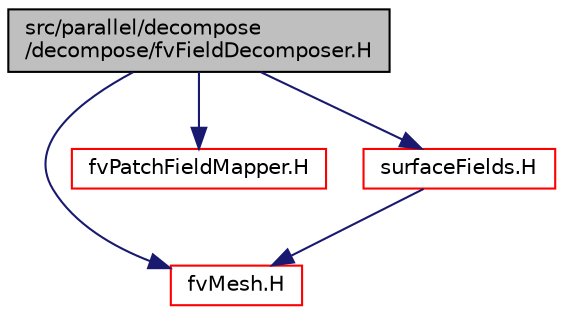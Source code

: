 digraph "src/parallel/decompose/decompose/fvFieldDecomposer.H"
{
  bgcolor="transparent";
  edge [fontname="Helvetica",fontsize="10",labelfontname="Helvetica",labelfontsize="10"];
  node [fontname="Helvetica",fontsize="10",shape=record];
  Node1 [label="src/parallel/decompose\l/decompose/fvFieldDecomposer.H",height=0.2,width=0.4,color="black", fillcolor="grey75", style="filled", fontcolor="black"];
  Node1 -> Node2 [color="midnightblue",fontsize="10",style="solid",fontname="Helvetica"];
  Node2 [label="fvMesh.H",height=0.2,width=0.4,color="red",URL="$a05900.html"];
  Node1 -> Node3 [color="midnightblue",fontsize="10",style="solid",fontname="Helvetica"];
  Node3 [label="fvPatchFieldMapper.H",height=0.2,width=0.4,color="red",URL="$a05544.html"];
  Node1 -> Node4 [color="midnightblue",fontsize="10",style="solid",fontname="Helvetica"];
  Node4 [label="surfaceFields.H",height=0.2,width=0.4,color="red",URL="$a05633.html",tooltip="Foam::surfaceFields. "];
  Node4 -> Node2 [color="midnightblue",fontsize="10",style="solid",fontname="Helvetica"];
}
